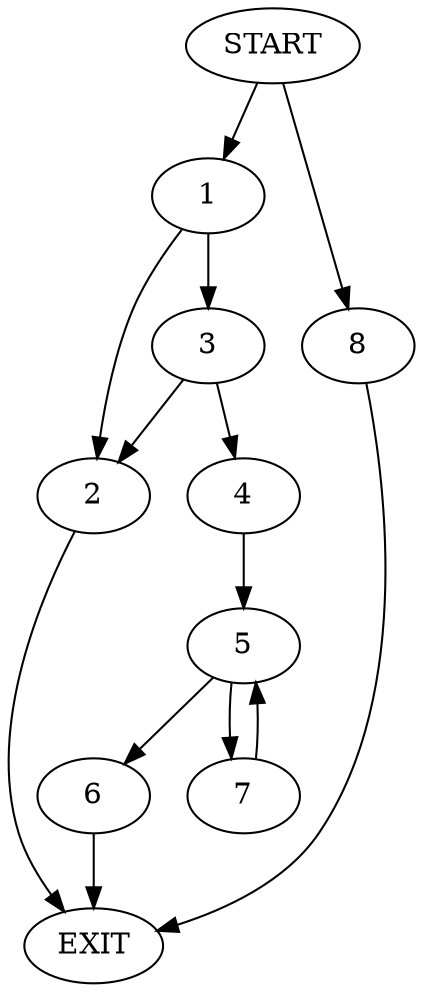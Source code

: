 digraph {
0 [label="START"]
9 [label="EXIT"]
0 -> 1
1 -> 2
1 -> 3
2 -> 9
3 -> 4
3 -> 2
4 -> 5
5 -> 6
5 -> 7
6 -> 9
7 -> 5
0 -> 8
8 -> 9
}

